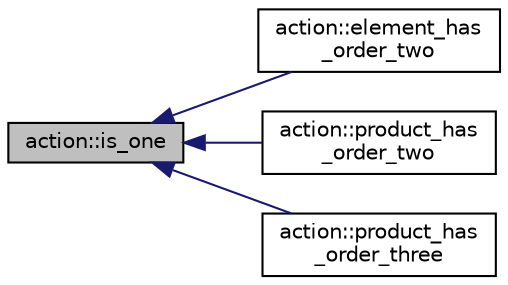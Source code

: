 digraph "action::is_one"
{
  edge [fontname="Helvetica",fontsize="10",labelfontname="Helvetica",labelfontsize="10"];
  node [fontname="Helvetica",fontsize="10",shape=record];
  rankdir="LR";
  Node29501 [label="action::is_one",height=0.2,width=0.4,color="black", fillcolor="grey75", style="filled", fontcolor="black"];
  Node29501 -> Node29502 [dir="back",color="midnightblue",fontsize="10",style="solid",fontname="Helvetica"];
  Node29502 [label="action::element_has\l_order_two",height=0.2,width=0.4,color="black", fillcolor="white", style="filled",URL="$d2/d86/classaction.html#aa95202fa29f7ac079cbbf1fa18bc2f28"];
  Node29501 -> Node29503 [dir="back",color="midnightblue",fontsize="10",style="solid",fontname="Helvetica"];
  Node29503 [label="action::product_has\l_order_two",height=0.2,width=0.4,color="black", fillcolor="white", style="filled",URL="$d2/d86/classaction.html#af23981c4ce591ca41b23133eb362186a"];
  Node29501 -> Node29504 [dir="back",color="midnightblue",fontsize="10",style="solid",fontname="Helvetica"];
  Node29504 [label="action::product_has\l_order_three",height=0.2,width=0.4,color="black", fillcolor="white", style="filled",URL="$d2/d86/classaction.html#a92cfbcef9ad53841cffb3fdad0dd7ab8"];
}
